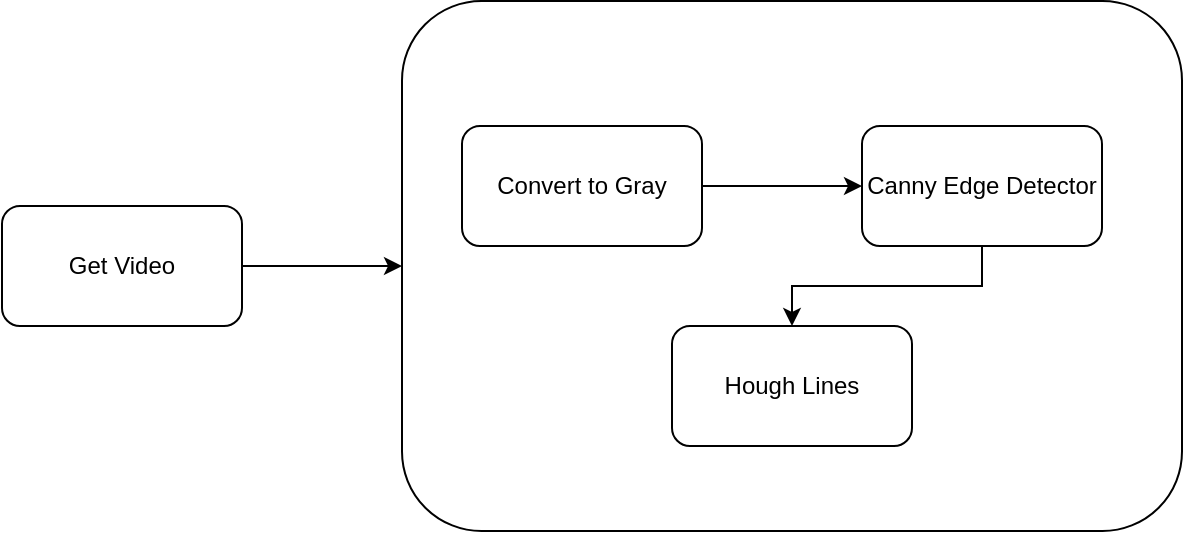 <mxfile version="22.1.16" type="github">
  <diagram name="Page-1" id="kxNCET3wKZughwCFv8Sz">
    <mxGraphModel dx="1434" dy="833" grid="1" gridSize="10" guides="1" tooltips="1" connect="1" arrows="1" fold="1" page="1" pageScale="1" pageWidth="4681" pageHeight="3300" math="0" shadow="0">
      <root>
        <mxCell id="0" />
        <mxCell id="1" parent="0" />
        <mxCell id="_pBkUwRdFLSaeBpOlsYY-3" value="" style="edgeStyle=orthogonalEdgeStyle;rounded=0;orthogonalLoop=1;jettySize=auto;html=1;" edge="1" parent="1" source="_pBkUwRdFLSaeBpOlsYY-1">
          <mxGeometry relative="1" as="geometry">
            <mxPoint x="380" y="250" as="targetPoint" />
          </mxGeometry>
        </mxCell>
        <mxCell id="_pBkUwRdFLSaeBpOlsYY-1" value="Get Video" style="rounded=1;whiteSpace=wrap;html=1;" vertex="1" parent="1">
          <mxGeometry x="180" y="220" width="120" height="60" as="geometry" />
        </mxCell>
        <mxCell id="_pBkUwRdFLSaeBpOlsYY-4" value="" style="rounded=1;whiteSpace=wrap;html=1;" vertex="1" parent="1">
          <mxGeometry x="380" y="117.5" width="390" height="265" as="geometry" />
        </mxCell>
        <mxCell id="_pBkUwRdFLSaeBpOlsYY-7" value="" style="edgeStyle=orthogonalEdgeStyle;rounded=0;orthogonalLoop=1;jettySize=auto;html=1;" edge="1" parent="1" source="_pBkUwRdFLSaeBpOlsYY-5" target="_pBkUwRdFLSaeBpOlsYY-6">
          <mxGeometry relative="1" as="geometry" />
        </mxCell>
        <mxCell id="_pBkUwRdFLSaeBpOlsYY-5" value="Convert to Gray" style="rounded=1;whiteSpace=wrap;html=1;" vertex="1" parent="1">
          <mxGeometry x="410" y="180" width="120" height="60" as="geometry" />
        </mxCell>
        <mxCell id="_pBkUwRdFLSaeBpOlsYY-9" value="" style="edgeStyle=orthogonalEdgeStyle;rounded=0;orthogonalLoop=1;jettySize=auto;html=1;" edge="1" parent="1" source="_pBkUwRdFLSaeBpOlsYY-6" target="_pBkUwRdFLSaeBpOlsYY-8">
          <mxGeometry relative="1" as="geometry" />
        </mxCell>
        <mxCell id="_pBkUwRdFLSaeBpOlsYY-6" value="Canny Edge Detector" style="rounded=1;whiteSpace=wrap;html=1;" vertex="1" parent="1">
          <mxGeometry x="610" y="180" width="120" height="60" as="geometry" />
        </mxCell>
        <mxCell id="_pBkUwRdFLSaeBpOlsYY-8" value="Hough Lines" style="rounded=1;whiteSpace=wrap;html=1;" vertex="1" parent="1">
          <mxGeometry x="515" y="280" width="120" height="60" as="geometry" />
        </mxCell>
      </root>
    </mxGraphModel>
  </diagram>
</mxfile>
